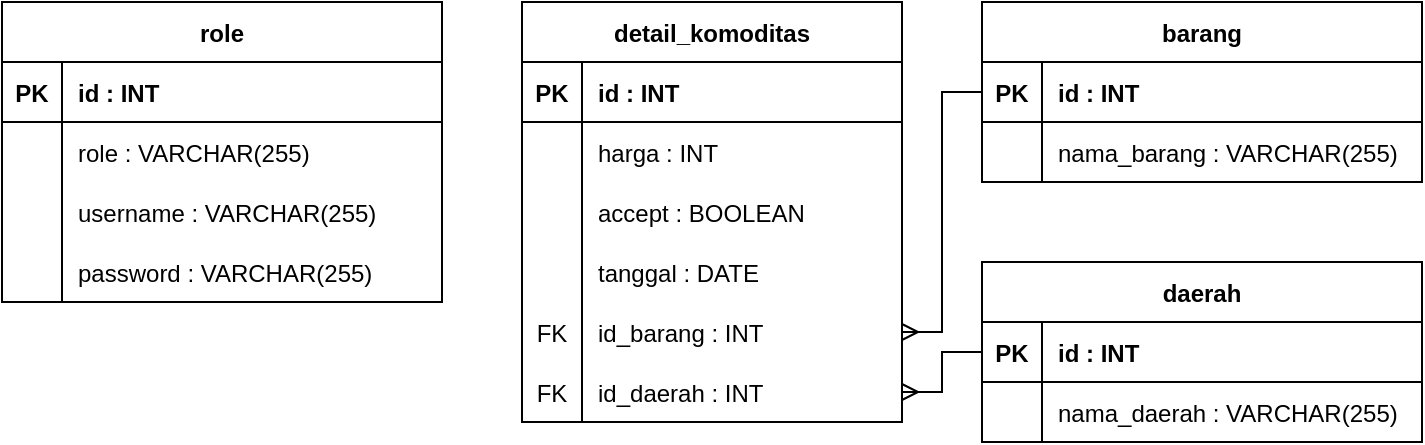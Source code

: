 <mxfile version="13.8.1" type="device"><diagram id="NYESXlRdP--VUBK1QH61" name="Page-1"><mxGraphModel dx="719" dy="567" grid="1" gridSize="10" guides="1" tooltips="1" connect="1" arrows="1" fold="1" page="1" pageScale="1" pageWidth="850" pageHeight="1100" math="0" shadow="0"><root><mxCell id="0"/><mxCell id="1" parent="0"/><mxCell id="ZYcZRJVyDxBlAWEWoucu-7" value="barang" style="shape=table;startSize=30;container=1;collapsible=1;childLayout=tableLayout;fixedRows=1;rowLines=0;fontStyle=1;align=center;resizeLast=1;columnLines=1;horizontal=1;arcSize=15;" vertex="1" parent="1"><mxGeometry x="530" y="80" width="220" height="90" as="geometry"><mxRectangle x="470" y="60" width="60" height="30" as="alternateBounds"/></mxGeometry></mxCell><mxCell id="ZYcZRJVyDxBlAWEWoucu-8" value="" style="shape=partialRectangle;collapsible=0;dropTarget=0;pointerEvents=0;fillColor=none;top=0;left=0;bottom=1;right=0;points=[[0,0.5],[1,0.5]];portConstraint=eastwest;" vertex="1" parent="ZYcZRJVyDxBlAWEWoucu-7"><mxGeometry y="30" width="220" height="30" as="geometry"/></mxCell><mxCell id="ZYcZRJVyDxBlAWEWoucu-9" value="PK" style="shape=partialRectangle;connectable=0;fillColor=none;top=0;left=0;bottom=0;right=0;fontStyle=1;overflow=hidden;" vertex="1" parent="ZYcZRJVyDxBlAWEWoucu-8"><mxGeometry width="30" height="30" as="geometry"/></mxCell><mxCell id="ZYcZRJVyDxBlAWEWoucu-10" value="id : INT" style="shape=partialRectangle;connectable=0;fillColor=none;top=0;left=0;bottom=0;right=0;align=left;spacingLeft=6;fontStyle=1;overflow=hidden;" vertex="1" parent="ZYcZRJVyDxBlAWEWoucu-8"><mxGeometry x="30" width="190" height="30" as="geometry"/></mxCell><mxCell id="ZYcZRJVyDxBlAWEWoucu-11" value="" style="shape=partialRectangle;collapsible=0;dropTarget=0;pointerEvents=0;fillColor=none;top=0;left=0;bottom=0;right=0;points=[[0,0.5],[1,0.5]];portConstraint=eastwest;" vertex="1" parent="ZYcZRJVyDxBlAWEWoucu-7"><mxGeometry y="60" width="220" height="30" as="geometry"/></mxCell><mxCell id="ZYcZRJVyDxBlAWEWoucu-12" value="" style="shape=partialRectangle;connectable=0;fillColor=none;top=0;left=0;bottom=0;right=0;editable=1;overflow=hidden;" vertex="1" parent="ZYcZRJVyDxBlAWEWoucu-11"><mxGeometry width="30" height="30" as="geometry"/></mxCell><mxCell id="ZYcZRJVyDxBlAWEWoucu-13" value="nama_barang : VARCHAR(255)" style="shape=partialRectangle;connectable=0;fillColor=none;top=0;left=0;bottom=0;right=0;align=left;spacingLeft=6;overflow=hidden;" vertex="1" parent="ZYcZRJVyDxBlAWEWoucu-11"><mxGeometry x="30" width="190" height="30" as="geometry"/></mxCell><mxCell id="DJ2R0rKBV6SFp2IC1gO7-65" value="detail_komoditas" style="shape=table;startSize=30;container=1;collapsible=1;childLayout=tableLayout;fixedRows=1;rowLines=0;fontStyle=1;align=center;resizeLast=1;columnLines=1;horizontal=1;arcSize=15;" parent="1" vertex="1"><mxGeometry x="300" y="80" width="190" height="210" as="geometry"><mxRectangle x="470" y="60" width="60" height="30" as="alternateBounds"/></mxGeometry></mxCell><mxCell id="DJ2R0rKBV6SFp2IC1gO7-66" value="" style="shape=partialRectangle;collapsible=0;dropTarget=0;pointerEvents=0;fillColor=none;top=0;left=0;bottom=1;right=0;points=[[0,0.5],[1,0.5]];portConstraint=eastwest;" parent="DJ2R0rKBV6SFp2IC1gO7-65" vertex="1"><mxGeometry y="30" width="190" height="30" as="geometry"/></mxCell><mxCell id="DJ2R0rKBV6SFp2IC1gO7-67" value="PK" style="shape=partialRectangle;connectable=0;fillColor=none;top=0;left=0;bottom=0;right=0;fontStyle=1;overflow=hidden;" parent="DJ2R0rKBV6SFp2IC1gO7-66" vertex="1"><mxGeometry width="30" height="30" as="geometry"/></mxCell><mxCell id="DJ2R0rKBV6SFp2IC1gO7-68" value="id : INT" style="shape=partialRectangle;connectable=0;fillColor=none;top=0;left=0;bottom=0;right=0;align=left;spacingLeft=6;fontStyle=1;overflow=hidden;" parent="DJ2R0rKBV6SFp2IC1gO7-66" vertex="1"><mxGeometry x="30" width="160" height="30" as="geometry"/></mxCell><mxCell id="DJ2R0rKBV6SFp2IC1gO7-77" value="" style="shape=partialRectangle;collapsible=0;dropTarget=0;pointerEvents=0;fillColor=none;top=0;left=0;bottom=0;right=0;points=[[0,0.5],[1,0.5]];portConstraint=eastwest;" parent="DJ2R0rKBV6SFp2IC1gO7-65" vertex="1"><mxGeometry y="60" width="190" height="30" as="geometry"/></mxCell><mxCell id="DJ2R0rKBV6SFp2IC1gO7-78" value="" style="shape=partialRectangle;connectable=0;fillColor=none;top=0;left=0;bottom=0;right=0;editable=1;overflow=hidden;" parent="DJ2R0rKBV6SFp2IC1gO7-77" vertex="1"><mxGeometry width="30" height="30" as="geometry"/></mxCell><mxCell id="DJ2R0rKBV6SFp2IC1gO7-79" value="harga : INT" style="shape=partialRectangle;connectable=0;fillColor=none;top=0;left=0;bottom=0;right=0;align=left;spacingLeft=6;overflow=hidden;" parent="DJ2R0rKBV6SFp2IC1gO7-77" vertex="1"><mxGeometry x="30" width="160" height="30" as="geometry"/></mxCell><mxCell id="ZYcZRJVyDxBlAWEWoucu-1" value="" style="shape=partialRectangle;collapsible=0;dropTarget=0;pointerEvents=0;fillColor=none;top=0;left=0;bottom=0;right=0;points=[[0,0.5],[1,0.5]];portConstraint=eastwest;" vertex="1" parent="DJ2R0rKBV6SFp2IC1gO7-65"><mxGeometry y="90" width="190" height="30" as="geometry"/></mxCell><mxCell id="ZYcZRJVyDxBlAWEWoucu-2" value="" style="shape=partialRectangle;connectable=0;fillColor=none;top=0;left=0;bottom=0;right=0;editable=1;overflow=hidden;" vertex="1" parent="ZYcZRJVyDxBlAWEWoucu-1"><mxGeometry width="30" height="30" as="geometry"/></mxCell><mxCell id="ZYcZRJVyDxBlAWEWoucu-3" value="accept : BOOLEAN" style="shape=partialRectangle;connectable=0;fillColor=none;top=0;left=0;bottom=0;right=0;align=left;spacingLeft=6;overflow=hidden;" vertex="1" parent="ZYcZRJVyDxBlAWEWoucu-1"><mxGeometry x="30" width="160" height="30" as="geometry"/></mxCell><mxCell id="ZYcZRJVyDxBlAWEWoucu-4" value="" style="shape=partialRectangle;collapsible=0;dropTarget=0;pointerEvents=0;fillColor=none;top=0;left=0;bottom=0;right=0;points=[[0,0.5],[1,0.5]];portConstraint=eastwest;" vertex="1" parent="DJ2R0rKBV6SFp2IC1gO7-65"><mxGeometry y="120" width="190" height="30" as="geometry"/></mxCell><mxCell id="ZYcZRJVyDxBlAWEWoucu-5" value="" style="shape=partialRectangle;connectable=0;fillColor=none;top=0;left=0;bottom=0;right=0;editable=1;overflow=hidden;" vertex="1" parent="ZYcZRJVyDxBlAWEWoucu-4"><mxGeometry width="30" height="30" as="geometry"/></mxCell><mxCell id="ZYcZRJVyDxBlAWEWoucu-6" value="tanggal : DATE" style="shape=partialRectangle;connectable=0;fillColor=none;top=0;left=0;bottom=0;right=0;align=left;spacingLeft=6;overflow=hidden;" vertex="1" parent="ZYcZRJVyDxBlAWEWoucu-4"><mxGeometry x="30" width="160" height="30" as="geometry"/></mxCell><mxCell id="DJ2R0rKBV6SFp2IC1gO7-69" value="" style="shape=partialRectangle;collapsible=0;dropTarget=0;pointerEvents=0;fillColor=none;top=0;left=0;bottom=0;right=0;points=[[0,0.5],[1,0.5]];portConstraint=eastwest;" parent="DJ2R0rKBV6SFp2IC1gO7-65" vertex="1"><mxGeometry y="150" width="190" height="30" as="geometry"/></mxCell><mxCell id="DJ2R0rKBV6SFp2IC1gO7-70" value="FK" style="shape=partialRectangle;connectable=0;fillColor=none;top=0;left=0;bottom=0;right=0;editable=1;overflow=hidden;" parent="DJ2R0rKBV6SFp2IC1gO7-69" vertex="1"><mxGeometry width="30" height="30" as="geometry"/></mxCell><mxCell id="DJ2R0rKBV6SFp2IC1gO7-71" value="id_barang : INT" style="shape=partialRectangle;connectable=0;fillColor=none;top=0;left=0;bottom=0;right=0;align=left;spacingLeft=6;overflow=hidden;" parent="DJ2R0rKBV6SFp2IC1gO7-69" vertex="1"><mxGeometry x="30" width="160" height="30" as="geometry"/></mxCell><mxCell id="DJ2R0rKBV6SFp2IC1gO7-80" value="" style="shape=partialRectangle;collapsible=0;dropTarget=0;pointerEvents=0;fillColor=none;top=0;left=0;bottom=0;right=0;points=[[0,0.5],[1,0.5]];portConstraint=eastwest;" parent="DJ2R0rKBV6SFp2IC1gO7-65" vertex="1"><mxGeometry y="180" width="190" height="30" as="geometry"/></mxCell><mxCell id="DJ2R0rKBV6SFp2IC1gO7-81" value="FK" style="shape=partialRectangle;connectable=0;fillColor=none;top=0;left=0;bottom=0;right=0;editable=1;overflow=hidden;" parent="DJ2R0rKBV6SFp2IC1gO7-80" vertex="1"><mxGeometry width="30" height="30" as="geometry"/></mxCell><mxCell id="DJ2R0rKBV6SFp2IC1gO7-82" value="id_daerah : INT" style="shape=partialRectangle;connectable=0;fillColor=none;top=0;left=0;bottom=0;right=0;align=left;spacingLeft=6;overflow=hidden;" parent="DJ2R0rKBV6SFp2IC1gO7-80" vertex="1"><mxGeometry x="30" width="160" height="30" as="geometry"/></mxCell><mxCell id="ZYcZRJVyDxBlAWEWoucu-26" value="daerah" style="shape=table;startSize=30;container=1;collapsible=1;childLayout=tableLayout;fixedRows=1;rowLines=0;fontStyle=1;align=center;resizeLast=1;columnLines=1;horizontal=1;arcSize=15;" vertex="1" parent="1"><mxGeometry x="530" y="210" width="220" height="90" as="geometry"><mxRectangle x="470" y="60" width="60" height="30" as="alternateBounds"/></mxGeometry></mxCell><mxCell id="ZYcZRJVyDxBlAWEWoucu-27" value="" style="shape=partialRectangle;collapsible=0;dropTarget=0;pointerEvents=0;fillColor=none;top=0;left=0;bottom=1;right=0;points=[[0,0.5],[1,0.5]];portConstraint=eastwest;" vertex="1" parent="ZYcZRJVyDxBlAWEWoucu-26"><mxGeometry y="30" width="220" height="30" as="geometry"/></mxCell><mxCell id="ZYcZRJVyDxBlAWEWoucu-28" value="PK" style="shape=partialRectangle;connectable=0;fillColor=none;top=0;left=0;bottom=0;right=0;fontStyle=1;overflow=hidden;" vertex="1" parent="ZYcZRJVyDxBlAWEWoucu-27"><mxGeometry width="30" height="30" as="geometry"/></mxCell><mxCell id="ZYcZRJVyDxBlAWEWoucu-29" value="id : INT" style="shape=partialRectangle;connectable=0;fillColor=none;top=0;left=0;bottom=0;right=0;align=left;spacingLeft=6;fontStyle=1;overflow=hidden;" vertex="1" parent="ZYcZRJVyDxBlAWEWoucu-27"><mxGeometry x="30" width="190" height="30" as="geometry"/></mxCell><mxCell id="ZYcZRJVyDxBlAWEWoucu-30" value="" style="shape=partialRectangle;collapsible=0;dropTarget=0;pointerEvents=0;fillColor=none;top=0;left=0;bottom=0;right=0;points=[[0,0.5],[1,0.5]];portConstraint=eastwest;" vertex="1" parent="ZYcZRJVyDxBlAWEWoucu-26"><mxGeometry y="60" width="220" height="30" as="geometry"/></mxCell><mxCell id="ZYcZRJVyDxBlAWEWoucu-31" value="" style="shape=partialRectangle;connectable=0;fillColor=none;top=0;left=0;bottom=0;right=0;editable=1;overflow=hidden;" vertex="1" parent="ZYcZRJVyDxBlAWEWoucu-30"><mxGeometry width="30" height="30" as="geometry"/></mxCell><mxCell id="ZYcZRJVyDxBlAWEWoucu-32" value="nama_daerah : VARCHAR(255)" style="shape=partialRectangle;connectable=0;fillColor=none;top=0;left=0;bottom=0;right=0;align=left;spacingLeft=6;overflow=hidden;" vertex="1" parent="ZYcZRJVyDxBlAWEWoucu-30"><mxGeometry x="30" width="190" height="30" as="geometry"/></mxCell><mxCell id="ZYcZRJVyDxBlAWEWoucu-33" value="role" style="shape=table;startSize=30;container=1;collapsible=1;childLayout=tableLayout;fixedRows=1;rowLines=0;fontStyle=1;align=center;resizeLast=1;columnLines=1;horizontal=1;arcSize=15;" vertex="1" parent="1"><mxGeometry x="40" y="80" width="220" height="150" as="geometry"><mxRectangle x="470" y="60" width="60" height="30" as="alternateBounds"/></mxGeometry></mxCell><mxCell id="ZYcZRJVyDxBlAWEWoucu-34" value="" style="shape=partialRectangle;collapsible=0;dropTarget=0;pointerEvents=0;fillColor=none;top=0;left=0;bottom=1;right=0;points=[[0,0.5],[1,0.5]];portConstraint=eastwest;" vertex="1" parent="ZYcZRJVyDxBlAWEWoucu-33"><mxGeometry y="30" width="220" height="30" as="geometry"/></mxCell><mxCell id="ZYcZRJVyDxBlAWEWoucu-35" value="PK" style="shape=partialRectangle;connectable=0;fillColor=none;top=0;left=0;bottom=0;right=0;fontStyle=1;overflow=hidden;" vertex="1" parent="ZYcZRJVyDxBlAWEWoucu-34"><mxGeometry width="30" height="30" as="geometry"/></mxCell><mxCell id="ZYcZRJVyDxBlAWEWoucu-36" value="id : INT" style="shape=partialRectangle;connectable=0;fillColor=none;top=0;left=0;bottom=0;right=0;align=left;spacingLeft=6;fontStyle=1;overflow=hidden;" vertex="1" parent="ZYcZRJVyDxBlAWEWoucu-34"><mxGeometry x="30" width="190" height="30" as="geometry"/></mxCell><mxCell id="ZYcZRJVyDxBlAWEWoucu-37" value="" style="shape=partialRectangle;collapsible=0;dropTarget=0;pointerEvents=0;fillColor=none;top=0;left=0;bottom=0;right=0;points=[[0,0.5],[1,0.5]];portConstraint=eastwest;" vertex="1" parent="ZYcZRJVyDxBlAWEWoucu-33"><mxGeometry y="60" width="220" height="30" as="geometry"/></mxCell><mxCell id="ZYcZRJVyDxBlAWEWoucu-38" value="" style="shape=partialRectangle;connectable=0;fillColor=none;top=0;left=0;bottom=0;right=0;editable=1;overflow=hidden;" vertex="1" parent="ZYcZRJVyDxBlAWEWoucu-37"><mxGeometry width="30" height="30" as="geometry"/></mxCell><mxCell id="ZYcZRJVyDxBlAWEWoucu-39" value="role : VARCHAR(255)" style="shape=partialRectangle;connectable=0;fillColor=none;top=0;left=0;bottom=0;right=0;align=left;spacingLeft=6;overflow=hidden;" vertex="1" parent="ZYcZRJVyDxBlAWEWoucu-37"><mxGeometry x="30" width="190" height="30" as="geometry"/></mxCell><mxCell id="ZYcZRJVyDxBlAWEWoucu-40" value="" style="shape=partialRectangle;collapsible=0;dropTarget=0;pointerEvents=0;fillColor=none;top=0;left=0;bottom=0;right=0;points=[[0,0.5],[1,0.5]];portConstraint=eastwest;" vertex="1" parent="ZYcZRJVyDxBlAWEWoucu-33"><mxGeometry y="90" width="220" height="30" as="geometry"/></mxCell><mxCell id="ZYcZRJVyDxBlAWEWoucu-41" value="" style="shape=partialRectangle;connectable=0;fillColor=none;top=0;left=0;bottom=0;right=0;editable=1;overflow=hidden;" vertex="1" parent="ZYcZRJVyDxBlAWEWoucu-40"><mxGeometry width="30" height="30" as="geometry"/></mxCell><mxCell id="ZYcZRJVyDxBlAWEWoucu-42" value="username : VARCHAR(255)" style="shape=partialRectangle;connectable=0;fillColor=none;top=0;left=0;bottom=0;right=0;align=left;spacingLeft=6;overflow=hidden;" vertex="1" parent="ZYcZRJVyDxBlAWEWoucu-40"><mxGeometry x="30" width="190" height="30" as="geometry"/></mxCell><mxCell id="ZYcZRJVyDxBlAWEWoucu-43" value="" style="shape=partialRectangle;collapsible=0;dropTarget=0;pointerEvents=0;fillColor=none;top=0;left=0;bottom=0;right=0;points=[[0,0.5],[1,0.5]];portConstraint=eastwest;" vertex="1" parent="ZYcZRJVyDxBlAWEWoucu-33"><mxGeometry y="120" width="220" height="30" as="geometry"/></mxCell><mxCell id="ZYcZRJVyDxBlAWEWoucu-44" value="" style="shape=partialRectangle;connectable=0;fillColor=none;top=0;left=0;bottom=0;right=0;editable=1;overflow=hidden;" vertex="1" parent="ZYcZRJVyDxBlAWEWoucu-43"><mxGeometry width="30" height="30" as="geometry"/></mxCell><mxCell id="ZYcZRJVyDxBlAWEWoucu-45" value="password : VARCHAR(255)" style="shape=partialRectangle;connectable=0;fillColor=none;top=0;left=0;bottom=0;right=0;align=left;spacingLeft=6;overflow=hidden;" vertex="1" parent="ZYcZRJVyDxBlAWEWoucu-43"><mxGeometry x="30" width="190" height="30" as="geometry"/></mxCell><mxCell id="ZYcZRJVyDxBlAWEWoucu-46" style="edgeStyle=orthogonalEdgeStyle;rounded=0;orthogonalLoop=1;jettySize=auto;html=1;exitX=1;exitY=0.5;exitDx=0;exitDy=0;entryX=0;entryY=0.5;entryDx=0;entryDy=0;endArrow=none;endFill=0;startArrow=ERmany;startFill=0;" edge="1" parent="1" source="DJ2R0rKBV6SFp2IC1gO7-69" target="ZYcZRJVyDxBlAWEWoucu-8"><mxGeometry relative="1" as="geometry"/></mxCell><mxCell id="ZYcZRJVyDxBlAWEWoucu-47" style="edgeStyle=orthogonalEdgeStyle;rounded=0;orthogonalLoop=1;jettySize=auto;html=1;exitX=0;exitY=0.5;exitDx=0;exitDy=0;entryX=1;entryY=0.5;entryDx=0;entryDy=0;endArrow=ERmany;endFill=0;" edge="1" parent="1" source="ZYcZRJVyDxBlAWEWoucu-27" target="DJ2R0rKBV6SFp2IC1gO7-80"><mxGeometry relative="1" as="geometry"/></mxCell></root></mxGraphModel></diagram></mxfile>